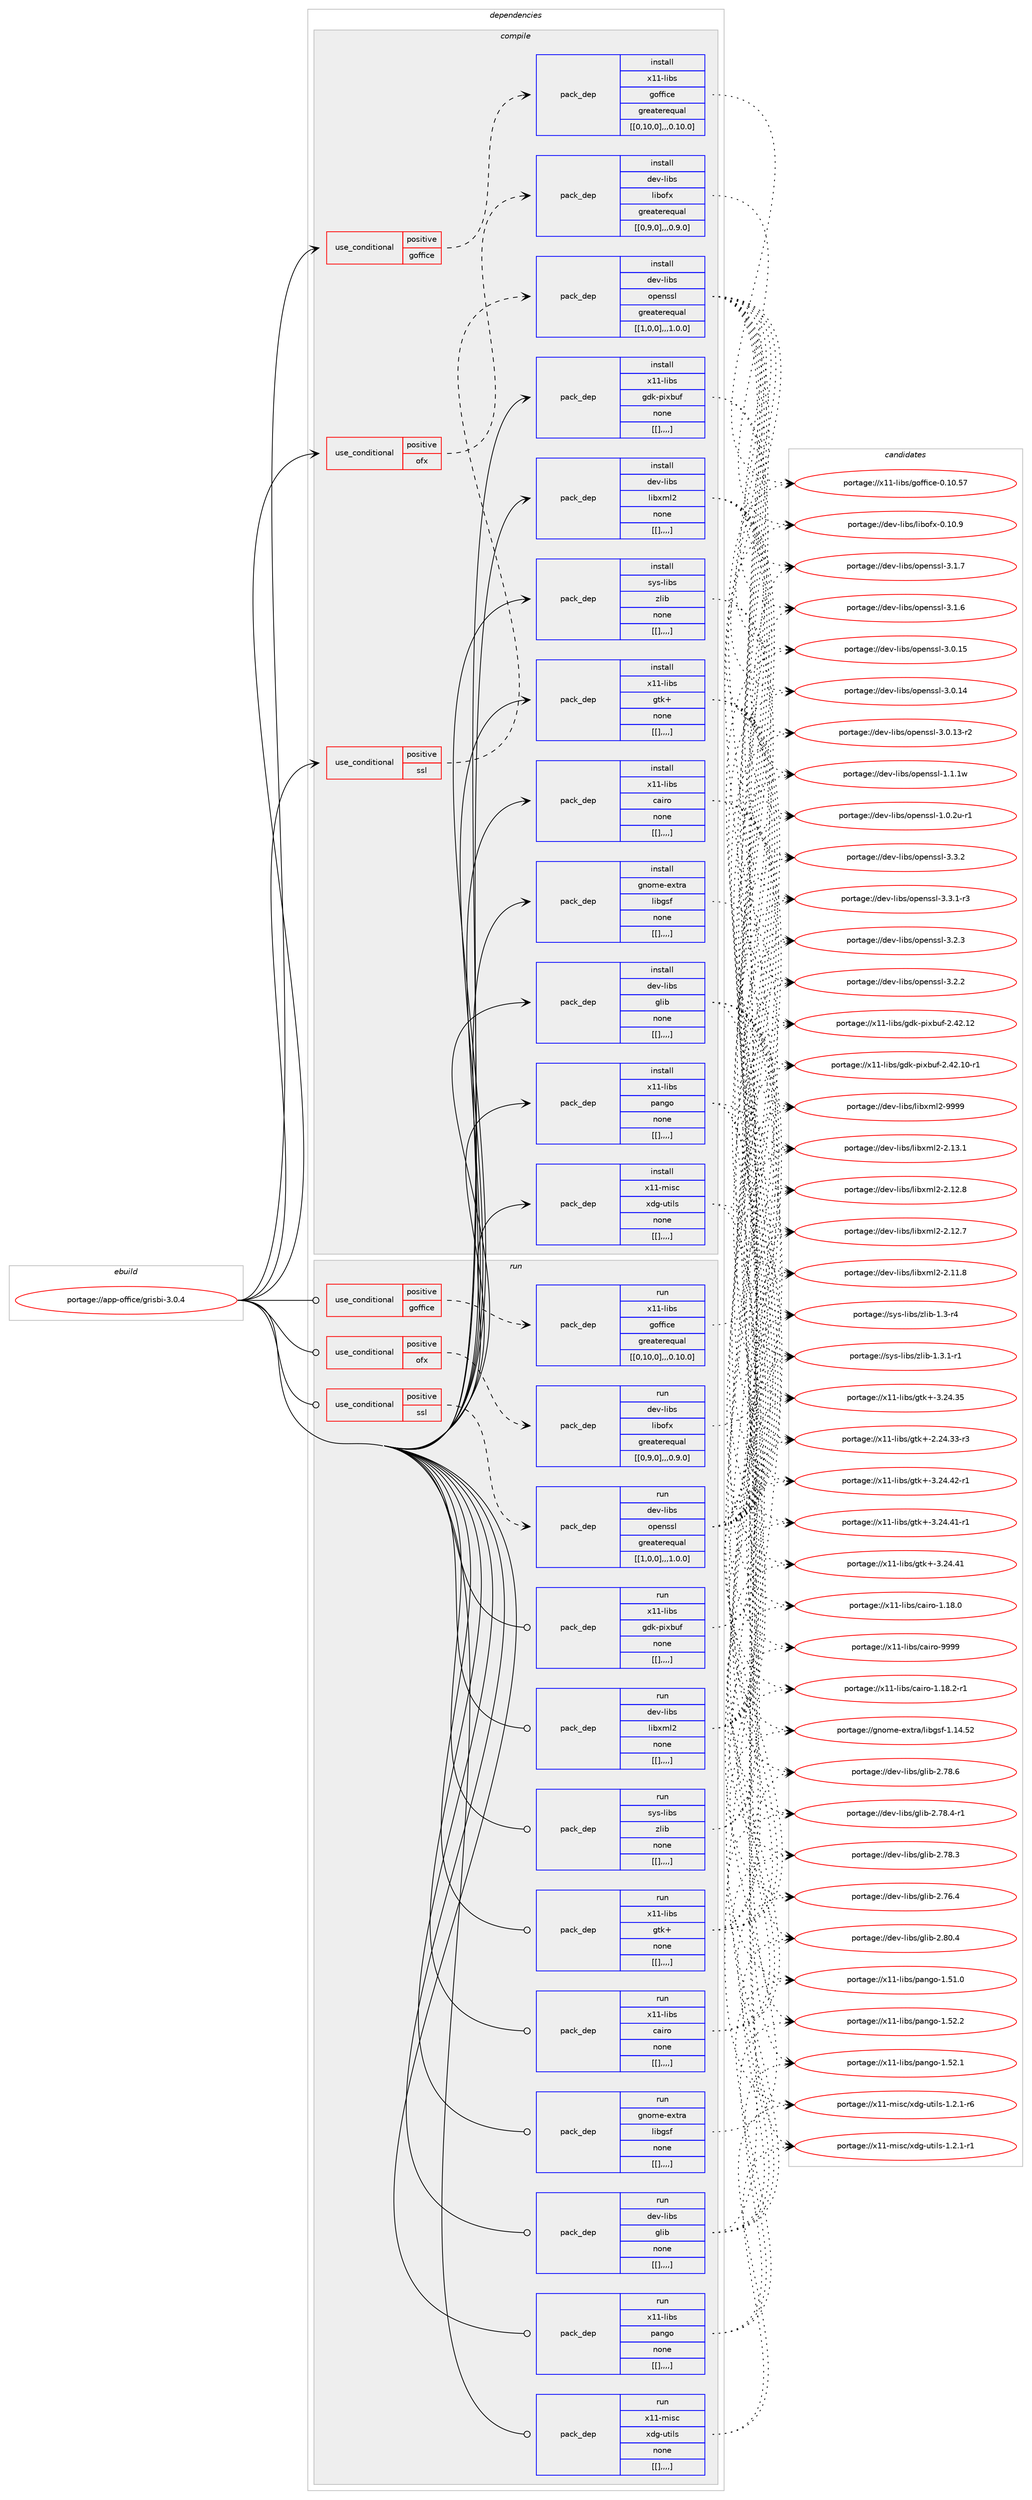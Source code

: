 digraph prolog {

# *************
# Graph options
# *************

newrank=true;
concentrate=true;
compound=true;
graph [rankdir=LR,fontname=Helvetica,fontsize=10,ranksep=1.5];#, ranksep=2.5, nodesep=0.2];
edge  [arrowhead=vee];
node  [fontname=Helvetica,fontsize=10];

# **********
# The ebuild
# **********

subgraph cluster_leftcol {
color=gray;
label=<<i>ebuild</i>>;
id [label="portage://app-office/grisbi-3.0.4", color=red, width=4, href="../app-office/grisbi-3.0.4.svg"];
}

# ****************
# The dependencies
# ****************

subgraph cluster_midcol {
color=gray;
label=<<i>dependencies</i>>;
subgraph cluster_compile {
fillcolor="#eeeeee";
style=filled;
label=<<i>compile</i>>;
subgraph cond14401 {
dependency48570 [label=<<TABLE BORDER="0" CELLBORDER="1" CELLSPACING="0" CELLPADDING="4"><TR><TD ROWSPAN="3" CELLPADDING="10">use_conditional</TD></TR><TR><TD>positive</TD></TR><TR><TD>goffice</TD></TR></TABLE>>, shape=none, color=red];
subgraph pack33689 {
dependency48623 [label=<<TABLE BORDER="0" CELLBORDER="1" CELLSPACING="0" CELLPADDING="4" WIDTH="220"><TR><TD ROWSPAN="6" CELLPADDING="30">pack_dep</TD></TR><TR><TD WIDTH="110">install</TD></TR><TR><TD>x11-libs</TD></TR><TR><TD>goffice</TD></TR><TR><TD>greaterequal</TD></TR><TR><TD>[[0,10,0],,,0.10.0]</TD></TR></TABLE>>, shape=none, color=blue];
}
dependency48570:e -> dependency48623:w [weight=20,style="dashed",arrowhead="vee"];
}
id:e -> dependency48570:w [weight=20,style="solid",arrowhead="vee"];
subgraph cond14449 {
dependency48710 [label=<<TABLE BORDER="0" CELLBORDER="1" CELLSPACING="0" CELLPADDING="4"><TR><TD ROWSPAN="3" CELLPADDING="10">use_conditional</TD></TR><TR><TD>positive</TD></TR><TR><TD>ofx</TD></TR></TABLE>>, shape=none, color=red];
subgraph pack33791 {
dependency48764 [label=<<TABLE BORDER="0" CELLBORDER="1" CELLSPACING="0" CELLPADDING="4" WIDTH="220"><TR><TD ROWSPAN="6" CELLPADDING="30">pack_dep</TD></TR><TR><TD WIDTH="110">install</TD></TR><TR><TD>dev-libs</TD></TR><TR><TD>libofx</TD></TR><TR><TD>greaterequal</TD></TR><TR><TD>[[0,9,0],,,0.9.0]</TD></TR></TABLE>>, shape=none, color=blue];
}
dependency48710:e -> dependency48764:w [weight=20,style="dashed",arrowhead="vee"];
}
id:e -> dependency48710:w [weight=20,style="solid",arrowhead="vee"];
subgraph cond14489 {
dependency48809 [label=<<TABLE BORDER="0" CELLBORDER="1" CELLSPACING="0" CELLPADDING="4"><TR><TD ROWSPAN="3" CELLPADDING="10">use_conditional</TD></TR><TR><TD>positive</TD></TR><TR><TD>ssl</TD></TR></TABLE>>, shape=none, color=red];
subgraph pack33898 {
dependency48917 [label=<<TABLE BORDER="0" CELLBORDER="1" CELLSPACING="0" CELLPADDING="4" WIDTH="220"><TR><TD ROWSPAN="6" CELLPADDING="30">pack_dep</TD></TR><TR><TD WIDTH="110">install</TD></TR><TR><TD>dev-libs</TD></TR><TR><TD>openssl</TD></TR><TR><TD>greaterequal</TD></TR><TR><TD>[[1,0,0],,,1.0.0]</TD></TR></TABLE>>, shape=none, color=blue];
}
dependency48809:e -> dependency48917:w [weight=20,style="dashed",arrowhead="vee"];
}
id:e -> dependency48809:w [weight=20,style="solid",arrowhead="vee"];
subgraph pack33935 {
dependency48922 [label=<<TABLE BORDER="0" CELLBORDER="1" CELLSPACING="0" CELLPADDING="4" WIDTH="220"><TR><TD ROWSPAN="6" CELLPADDING="30">pack_dep</TD></TR><TR><TD WIDTH="110">install</TD></TR><TR><TD>dev-libs</TD></TR><TR><TD>glib</TD></TR><TR><TD>none</TD></TR><TR><TD>[[],,,,]</TD></TR></TABLE>>, shape=none, color=blue];
}
id:e -> dependency48922:w [weight=20,style="solid",arrowhead="vee"];
subgraph pack33937 {
dependency48940 [label=<<TABLE BORDER="0" CELLBORDER="1" CELLSPACING="0" CELLPADDING="4" WIDTH="220"><TR><TD ROWSPAN="6" CELLPADDING="30">pack_dep</TD></TR><TR><TD WIDTH="110">install</TD></TR><TR><TD>dev-libs</TD></TR><TR><TD>libxml2</TD></TR><TR><TD>none</TD></TR><TR><TD>[[],,,,]</TD></TR></TABLE>>, shape=none, color=blue];
}
id:e -> dependency48940:w [weight=20,style="solid",arrowhead="vee"];
subgraph pack33970 {
dependency48970 [label=<<TABLE BORDER="0" CELLBORDER="1" CELLSPACING="0" CELLPADDING="4" WIDTH="220"><TR><TD ROWSPAN="6" CELLPADDING="30">pack_dep</TD></TR><TR><TD WIDTH="110">install</TD></TR><TR><TD>gnome-extra</TD></TR><TR><TD>libgsf</TD></TR><TR><TD>none</TD></TR><TR><TD>[[],,,,]</TD></TR></TABLE>>, shape=none, color=blue];
}
id:e -> dependency48970:w [weight=20,style="solid",arrowhead="vee"];
subgraph pack33998 {
dependency49005 [label=<<TABLE BORDER="0" CELLBORDER="1" CELLSPACING="0" CELLPADDING="4" WIDTH="220"><TR><TD ROWSPAN="6" CELLPADDING="30">pack_dep</TD></TR><TR><TD WIDTH="110">install</TD></TR><TR><TD>sys-libs</TD></TR><TR><TD>zlib</TD></TR><TR><TD>none</TD></TR><TR><TD>[[],,,,]</TD></TR></TABLE>>, shape=none, color=blue];
}
id:e -> dependency49005:w [weight=20,style="solid",arrowhead="vee"];
subgraph pack34002 {
dependency49028 [label=<<TABLE BORDER="0" CELLBORDER="1" CELLSPACING="0" CELLPADDING="4" WIDTH="220"><TR><TD ROWSPAN="6" CELLPADDING="30">pack_dep</TD></TR><TR><TD WIDTH="110">install</TD></TR><TR><TD>x11-libs</TD></TR><TR><TD>cairo</TD></TR><TR><TD>none</TD></TR><TR><TD>[[],,,,]</TD></TR></TABLE>>, shape=none, color=blue];
}
id:e -> dependency49028:w [weight=20,style="solid",arrowhead="vee"];
subgraph pack34065 {
dependency49115 [label=<<TABLE BORDER="0" CELLBORDER="1" CELLSPACING="0" CELLPADDING="4" WIDTH="220"><TR><TD ROWSPAN="6" CELLPADDING="30">pack_dep</TD></TR><TR><TD WIDTH="110">install</TD></TR><TR><TD>x11-libs</TD></TR><TR><TD>gdk-pixbuf</TD></TR><TR><TD>none</TD></TR><TR><TD>[[],,,,]</TD></TR></TABLE>>, shape=none, color=blue];
}
id:e -> dependency49115:w [weight=20,style="solid",arrowhead="vee"];
subgraph pack34091 {
dependency49164 [label=<<TABLE BORDER="0" CELLBORDER="1" CELLSPACING="0" CELLPADDING="4" WIDTH="220"><TR><TD ROWSPAN="6" CELLPADDING="30">pack_dep</TD></TR><TR><TD WIDTH="110">install</TD></TR><TR><TD>x11-libs</TD></TR><TR><TD>gtk+</TD></TR><TR><TD>none</TD></TR><TR><TD>[[],,,,]</TD></TR></TABLE>>, shape=none, color=blue];
}
id:e -> dependency49164:w [weight=20,style="solid",arrowhead="vee"];
subgraph pack34125 {
dependency49168 [label=<<TABLE BORDER="0" CELLBORDER="1" CELLSPACING="0" CELLPADDING="4" WIDTH="220"><TR><TD ROWSPAN="6" CELLPADDING="30">pack_dep</TD></TR><TR><TD WIDTH="110">install</TD></TR><TR><TD>x11-libs</TD></TR><TR><TD>pango</TD></TR><TR><TD>none</TD></TR><TR><TD>[[],,,,]</TD></TR></TABLE>>, shape=none, color=blue];
}
id:e -> dependency49168:w [weight=20,style="solid",arrowhead="vee"];
subgraph pack34137 {
dependency49211 [label=<<TABLE BORDER="0" CELLBORDER="1" CELLSPACING="0" CELLPADDING="4" WIDTH="220"><TR><TD ROWSPAN="6" CELLPADDING="30">pack_dep</TD></TR><TR><TD WIDTH="110">install</TD></TR><TR><TD>x11-misc</TD></TR><TR><TD>xdg-utils</TD></TR><TR><TD>none</TD></TR><TR><TD>[[],,,,]</TD></TR></TABLE>>, shape=none, color=blue];
}
id:e -> dependency49211:w [weight=20,style="solid",arrowhead="vee"];
}
subgraph cluster_compileandrun {
fillcolor="#eeeeee";
style=filled;
label=<<i>compile and run</i>>;
}
subgraph cluster_run {
fillcolor="#eeeeee";
style=filled;
label=<<i>run</i>>;
subgraph cond14609 {
dependency49253 [label=<<TABLE BORDER="0" CELLBORDER="1" CELLSPACING="0" CELLPADDING="4"><TR><TD ROWSPAN="3" CELLPADDING="10">use_conditional</TD></TR><TR><TD>positive</TD></TR><TR><TD>goffice</TD></TR></TABLE>>, shape=none, color=red];
subgraph pack34192 {
dependency49289 [label=<<TABLE BORDER="0" CELLBORDER="1" CELLSPACING="0" CELLPADDING="4" WIDTH="220"><TR><TD ROWSPAN="6" CELLPADDING="30">pack_dep</TD></TR><TR><TD WIDTH="110">run</TD></TR><TR><TD>x11-libs</TD></TR><TR><TD>goffice</TD></TR><TR><TD>greaterequal</TD></TR><TR><TD>[[0,10,0],,,0.10.0]</TD></TR></TABLE>>, shape=none, color=blue];
}
dependency49253:e -> dependency49289:w [weight=20,style="dashed",arrowhead="vee"];
}
id:e -> dependency49253:w [weight=20,style="solid",arrowhead="odot"];
subgraph cond14638 {
dependency49403 [label=<<TABLE BORDER="0" CELLBORDER="1" CELLSPACING="0" CELLPADDING="4"><TR><TD ROWSPAN="3" CELLPADDING="10">use_conditional</TD></TR><TR><TD>positive</TD></TR><TR><TD>ofx</TD></TR></TABLE>>, shape=none, color=red];
subgraph pack34321 {
dependency49488 [label=<<TABLE BORDER="0" CELLBORDER="1" CELLSPACING="0" CELLPADDING="4" WIDTH="220"><TR><TD ROWSPAN="6" CELLPADDING="30">pack_dep</TD></TR><TR><TD WIDTH="110">run</TD></TR><TR><TD>dev-libs</TD></TR><TR><TD>libofx</TD></TR><TR><TD>greaterequal</TD></TR><TR><TD>[[0,9,0],,,0.9.0]</TD></TR></TABLE>>, shape=none, color=blue];
}
dependency49403:e -> dependency49488:w [weight=20,style="dashed",arrowhead="vee"];
}
id:e -> dependency49403:w [weight=20,style="solid",arrowhead="odot"];
subgraph cond14709 {
dependency49570 [label=<<TABLE BORDER="0" CELLBORDER="1" CELLSPACING="0" CELLPADDING="4"><TR><TD ROWSPAN="3" CELLPADDING="10">use_conditional</TD></TR><TR><TD>positive</TD></TR><TR><TD>ssl</TD></TR></TABLE>>, shape=none, color=red];
subgraph pack34394 {
dependency49578 [label=<<TABLE BORDER="0" CELLBORDER="1" CELLSPACING="0" CELLPADDING="4" WIDTH="220"><TR><TD ROWSPAN="6" CELLPADDING="30">pack_dep</TD></TR><TR><TD WIDTH="110">run</TD></TR><TR><TD>dev-libs</TD></TR><TR><TD>openssl</TD></TR><TR><TD>greaterequal</TD></TR><TR><TD>[[1,0,0],,,1.0.0]</TD></TR></TABLE>>, shape=none, color=blue];
}
dependency49570:e -> dependency49578:w [weight=20,style="dashed",arrowhead="vee"];
}
id:e -> dependency49570:w [weight=20,style="solid",arrowhead="odot"];
subgraph pack34533 {
dependency49817 [label=<<TABLE BORDER="0" CELLBORDER="1" CELLSPACING="0" CELLPADDING="4" WIDTH="220"><TR><TD ROWSPAN="6" CELLPADDING="30">pack_dep</TD></TR><TR><TD WIDTH="110">run</TD></TR><TR><TD>dev-libs</TD></TR><TR><TD>glib</TD></TR><TR><TD>none</TD></TR><TR><TD>[[],,,,]</TD></TR></TABLE>>, shape=none, color=blue];
}
id:e -> dependency49817:w [weight=20,style="solid",arrowhead="odot"];
subgraph pack34595 {
dependency49857 [label=<<TABLE BORDER="0" CELLBORDER="1" CELLSPACING="0" CELLPADDING="4" WIDTH="220"><TR><TD ROWSPAN="6" CELLPADDING="30">pack_dep</TD></TR><TR><TD WIDTH="110">run</TD></TR><TR><TD>dev-libs</TD></TR><TR><TD>libxml2</TD></TR><TR><TD>none</TD></TR><TR><TD>[[],,,,]</TD></TR></TABLE>>, shape=none, color=blue];
}
id:e -> dependency49857:w [weight=20,style="solid",arrowhead="odot"];
subgraph pack34636 {
dependency49893 [label=<<TABLE BORDER="0" CELLBORDER="1" CELLSPACING="0" CELLPADDING="4" WIDTH="220"><TR><TD ROWSPAN="6" CELLPADDING="30">pack_dep</TD></TR><TR><TD WIDTH="110">run</TD></TR><TR><TD>gnome-extra</TD></TR><TR><TD>libgsf</TD></TR><TR><TD>none</TD></TR><TR><TD>[[],,,,]</TD></TR></TABLE>>, shape=none, color=blue];
}
id:e -> dependency49893:w [weight=20,style="solid",arrowhead="odot"];
subgraph pack34637 {
dependency49933 [label=<<TABLE BORDER="0" CELLBORDER="1" CELLSPACING="0" CELLPADDING="4" WIDTH="220"><TR><TD ROWSPAN="6" CELLPADDING="30">pack_dep</TD></TR><TR><TD WIDTH="110">run</TD></TR><TR><TD>sys-libs</TD></TR><TR><TD>zlib</TD></TR><TR><TD>none</TD></TR><TR><TD>[[],,,,]</TD></TR></TABLE>>, shape=none, color=blue];
}
id:e -> dependency49933:w [weight=20,style="solid",arrowhead="odot"];
subgraph pack34674 {
dependency49980 [label=<<TABLE BORDER="0" CELLBORDER="1" CELLSPACING="0" CELLPADDING="4" WIDTH="220"><TR><TD ROWSPAN="6" CELLPADDING="30">pack_dep</TD></TR><TR><TD WIDTH="110">run</TD></TR><TR><TD>x11-libs</TD></TR><TR><TD>cairo</TD></TR><TR><TD>none</TD></TR><TR><TD>[[],,,,]</TD></TR></TABLE>>, shape=none, color=blue];
}
id:e -> dependency49980:w [weight=20,style="solid",arrowhead="odot"];
subgraph pack34736 {
dependency50421 [label=<<TABLE BORDER="0" CELLBORDER="1" CELLSPACING="0" CELLPADDING="4" WIDTH="220"><TR><TD ROWSPAN="6" CELLPADDING="30">pack_dep</TD></TR><TR><TD WIDTH="110">run</TD></TR><TR><TD>x11-libs</TD></TR><TR><TD>gdk-pixbuf</TD></TR><TR><TD>none</TD></TR><TR><TD>[[],,,,]</TD></TR></TABLE>>, shape=none, color=blue];
}
id:e -> dependency50421:w [weight=20,style="solid",arrowhead="odot"];
subgraph pack35070 {
dependency50446 [label=<<TABLE BORDER="0" CELLBORDER="1" CELLSPACING="0" CELLPADDING="4" WIDTH="220"><TR><TD ROWSPAN="6" CELLPADDING="30">pack_dep</TD></TR><TR><TD WIDTH="110">run</TD></TR><TR><TD>x11-libs</TD></TR><TR><TD>gtk+</TD></TR><TR><TD>none</TD></TR><TR><TD>[[],,,,]</TD></TR></TABLE>>, shape=none, color=blue];
}
id:e -> dependency50446:w [weight=20,style="solid",arrowhead="odot"];
subgraph pack35146 {
dependency50564 [label=<<TABLE BORDER="0" CELLBORDER="1" CELLSPACING="0" CELLPADDING="4" WIDTH="220"><TR><TD ROWSPAN="6" CELLPADDING="30">pack_dep</TD></TR><TR><TD WIDTH="110">run</TD></TR><TR><TD>x11-libs</TD></TR><TR><TD>pango</TD></TR><TR><TD>none</TD></TR><TR><TD>[[],,,,]</TD></TR></TABLE>>, shape=none, color=blue];
}
id:e -> dependency50564:w [weight=20,style="solid",arrowhead="odot"];
subgraph pack35200 {
dependency50632 [label=<<TABLE BORDER="0" CELLBORDER="1" CELLSPACING="0" CELLPADDING="4" WIDTH="220"><TR><TD ROWSPAN="6" CELLPADDING="30">pack_dep</TD></TR><TR><TD WIDTH="110">run</TD></TR><TR><TD>x11-misc</TD></TR><TR><TD>xdg-utils</TD></TR><TR><TD>none</TD></TR><TR><TD>[[],,,,]</TD></TR></TABLE>>, shape=none, color=blue];
}
id:e -> dependency50632:w [weight=20,style="solid",arrowhead="odot"];
}
}

# **************
# The candidates
# **************

subgraph cluster_choices {
rank=same;
color=gray;
label=<<i>candidates</i>>;

subgraph choice33900 {
color=black;
nodesep=1;
choice1204949451081059811547103111102102105991014548464948465355 [label="portage://x11-libs/goffice-0.10.57", color=red, width=4,href="../x11-libs/goffice-0.10.57.svg"];
dependency48623:e -> choice1204949451081059811547103111102102105991014548464948465355:w [style=dotted,weight="100"];
}
subgraph choice33901 {
color=black;
nodesep=1;
choice1001011184510810598115471081059811110212045484649484657 [label="portage://dev-libs/libofx-0.10.9", color=red, width=4,href="../dev-libs/libofx-0.10.9.svg"];
dependency48764:e -> choice1001011184510810598115471081059811110212045484649484657:w [style=dotted,weight="100"];
}
subgraph choice33923 {
color=black;
nodesep=1;
choice100101118451081059811547111112101110115115108455146514650 [label="portage://dev-libs/openssl-3.3.2", color=red, width=4,href="../dev-libs/openssl-3.3.2.svg"];
choice1001011184510810598115471111121011101151151084551465146494511451 [label="portage://dev-libs/openssl-3.3.1-r3", color=red, width=4,href="../dev-libs/openssl-3.3.1-r3.svg"];
choice100101118451081059811547111112101110115115108455146504651 [label="portage://dev-libs/openssl-3.2.3", color=red, width=4,href="../dev-libs/openssl-3.2.3.svg"];
choice100101118451081059811547111112101110115115108455146504650 [label="portage://dev-libs/openssl-3.2.2", color=red, width=4,href="../dev-libs/openssl-3.2.2.svg"];
choice100101118451081059811547111112101110115115108455146494655 [label="portage://dev-libs/openssl-3.1.7", color=red, width=4,href="../dev-libs/openssl-3.1.7.svg"];
choice100101118451081059811547111112101110115115108455146494654 [label="portage://dev-libs/openssl-3.1.6", color=red, width=4,href="../dev-libs/openssl-3.1.6.svg"];
choice10010111845108105981154711111210111011511510845514648464953 [label="portage://dev-libs/openssl-3.0.15", color=red, width=4,href="../dev-libs/openssl-3.0.15.svg"];
choice10010111845108105981154711111210111011511510845514648464952 [label="portage://dev-libs/openssl-3.0.14", color=red, width=4,href="../dev-libs/openssl-3.0.14.svg"];
choice100101118451081059811547111112101110115115108455146484649514511450 [label="portage://dev-libs/openssl-3.0.13-r2", color=red, width=4,href="../dev-libs/openssl-3.0.13-r2.svg"];
choice100101118451081059811547111112101110115115108454946494649119 [label="portage://dev-libs/openssl-1.1.1w", color=red, width=4,href="../dev-libs/openssl-1.1.1w.svg"];
choice1001011184510810598115471111121011101151151084549464846501174511449 [label="portage://dev-libs/openssl-1.0.2u-r1", color=red, width=4,href="../dev-libs/openssl-1.0.2u-r1.svg"];
dependency48917:e -> choice100101118451081059811547111112101110115115108455146514650:w [style=dotted,weight="100"];
dependency48917:e -> choice1001011184510810598115471111121011101151151084551465146494511451:w [style=dotted,weight="100"];
dependency48917:e -> choice100101118451081059811547111112101110115115108455146504651:w [style=dotted,weight="100"];
dependency48917:e -> choice100101118451081059811547111112101110115115108455146504650:w [style=dotted,weight="100"];
dependency48917:e -> choice100101118451081059811547111112101110115115108455146494655:w [style=dotted,weight="100"];
dependency48917:e -> choice100101118451081059811547111112101110115115108455146494654:w [style=dotted,weight="100"];
dependency48917:e -> choice10010111845108105981154711111210111011511510845514648464953:w [style=dotted,weight="100"];
dependency48917:e -> choice10010111845108105981154711111210111011511510845514648464952:w [style=dotted,weight="100"];
dependency48917:e -> choice100101118451081059811547111112101110115115108455146484649514511450:w [style=dotted,weight="100"];
dependency48917:e -> choice100101118451081059811547111112101110115115108454946494649119:w [style=dotted,weight="100"];
dependency48917:e -> choice1001011184510810598115471111121011101151151084549464846501174511449:w [style=dotted,weight="100"];
}
subgraph choice33931 {
color=black;
nodesep=1;
choice1001011184510810598115471031081059845504656484652 [label="portage://dev-libs/glib-2.80.4", color=red, width=4,href="../dev-libs/glib-2.80.4.svg"];
choice1001011184510810598115471031081059845504655564654 [label="portage://dev-libs/glib-2.78.6", color=red, width=4,href="../dev-libs/glib-2.78.6.svg"];
choice10010111845108105981154710310810598455046555646524511449 [label="portage://dev-libs/glib-2.78.4-r1", color=red, width=4,href="../dev-libs/glib-2.78.4-r1.svg"];
choice1001011184510810598115471031081059845504655564651 [label="portage://dev-libs/glib-2.78.3", color=red, width=4,href="../dev-libs/glib-2.78.3.svg"];
choice1001011184510810598115471031081059845504655544652 [label="portage://dev-libs/glib-2.76.4", color=red, width=4,href="../dev-libs/glib-2.76.4.svg"];
dependency48922:e -> choice1001011184510810598115471031081059845504656484652:w [style=dotted,weight="100"];
dependency48922:e -> choice1001011184510810598115471031081059845504655564654:w [style=dotted,weight="100"];
dependency48922:e -> choice10010111845108105981154710310810598455046555646524511449:w [style=dotted,weight="100"];
dependency48922:e -> choice1001011184510810598115471031081059845504655564651:w [style=dotted,weight="100"];
dependency48922:e -> choice1001011184510810598115471031081059845504655544652:w [style=dotted,weight="100"];
}
subgraph choice33958 {
color=black;
nodesep=1;
choice10010111845108105981154710810598120109108504557575757 [label="portage://dev-libs/libxml2-9999", color=red, width=4,href="../dev-libs/libxml2-9999.svg"];
choice100101118451081059811547108105981201091085045504649514649 [label="portage://dev-libs/libxml2-2.13.1", color=red, width=4,href="../dev-libs/libxml2-2.13.1.svg"];
choice100101118451081059811547108105981201091085045504649504656 [label="portage://dev-libs/libxml2-2.12.8", color=red, width=4,href="../dev-libs/libxml2-2.12.8.svg"];
choice100101118451081059811547108105981201091085045504649504655 [label="portage://dev-libs/libxml2-2.12.7", color=red, width=4,href="../dev-libs/libxml2-2.12.7.svg"];
choice100101118451081059811547108105981201091085045504649494656 [label="portage://dev-libs/libxml2-2.11.8", color=red, width=4,href="../dev-libs/libxml2-2.11.8.svg"];
dependency48940:e -> choice10010111845108105981154710810598120109108504557575757:w [style=dotted,weight="100"];
dependency48940:e -> choice100101118451081059811547108105981201091085045504649514649:w [style=dotted,weight="100"];
dependency48940:e -> choice100101118451081059811547108105981201091085045504649504656:w [style=dotted,weight="100"];
dependency48940:e -> choice100101118451081059811547108105981201091085045504649504655:w [style=dotted,weight="100"];
dependency48940:e -> choice100101118451081059811547108105981201091085045504649494656:w [style=dotted,weight="100"];
}
subgraph choice33964 {
color=black;
nodesep=1;
choice103110111109101451011201161149747108105981031151024549464952465350 [label="portage://gnome-extra/libgsf-1.14.52", color=red, width=4,href="../gnome-extra/libgsf-1.14.52.svg"];
dependency48970:e -> choice103110111109101451011201161149747108105981031151024549464952465350:w [style=dotted,weight="100"];
}
subgraph choice33971 {
color=black;
nodesep=1;
choice115121115451081059811547122108105984549465146494511449 [label="portage://sys-libs/zlib-1.3.1-r1", color=red, width=4,href="../sys-libs/zlib-1.3.1-r1.svg"];
choice11512111545108105981154712210810598454946514511452 [label="portage://sys-libs/zlib-1.3-r4", color=red, width=4,href="../sys-libs/zlib-1.3-r4.svg"];
dependency49005:e -> choice115121115451081059811547122108105984549465146494511449:w [style=dotted,weight="100"];
dependency49005:e -> choice11512111545108105981154712210810598454946514511452:w [style=dotted,weight="100"];
}
subgraph choice33973 {
color=black;
nodesep=1;
choice120494945108105981154799971051141114557575757 [label="portage://x11-libs/cairo-9999", color=red, width=4,href="../x11-libs/cairo-9999.svg"];
choice12049494510810598115479997105114111454946495646504511449 [label="portage://x11-libs/cairo-1.18.2-r1", color=red, width=4,href="../x11-libs/cairo-1.18.2-r1.svg"];
choice1204949451081059811547999710511411145494649564648 [label="portage://x11-libs/cairo-1.18.0", color=red, width=4,href="../x11-libs/cairo-1.18.0.svg"];
dependency49028:e -> choice120494945108105981154799971051141114557575757:w [style=dotted,weight="100"];
dependency49028:e -> choice12049494510810598115479997105114111454946495646504511449:w [style=dotted,weight="100"];
dependency49028:e -> choice1204949451081059811547999710511411145494649564648:w [style=dotted,weight="100"];
}
subgraph choice33975 {
color=black;
nodesep=1;
choice120494945108105981154710310010745112105120981171024550465250464950 [label="portage://x11-libs/gdk-pixbuf-2.42.12", color=red, width=4,href="../x11-libs/gdk-pixbuf-2.42.12.svg"];
choice1204949451081059811547103100107451121051209811710245504652504649484511449 [label="portage://x11-libs/gdk-pixbuf-2.42.10-r1", color=red, width=4,href="../x11-libs/gdk-pixbuf-2.42.10-r1.svg"];
dependency49115:e -> choice120494945108105981154710310010745112105120981171024550465250464950:w [style=dotted,weight="100"];
dependency49115:e -> choice1204949451081059811547103100107451121051209811710245504652504649484511449:w [style=dotted,weight="100"];
}
subgraph choice33976 {
color=black;
nodesep=1;
choice12049494510810598115471031161074345514650524652504511449 [label="portage://x11-libs/gtk+-3.24.42-r1", color=red, width=4,href="../x11-libs/gtk+-3.24.42-r1.svg"];
choice12049494510810598115471031161074345514650524652494511449 [label="portage://x11-libs/gtk+-3.24.41-r1", color=red, width=4,href="../x11-libs/gtk+-3.24.41-r1.svg"];
choice1204949451081059811547103116107434551465052465249 [label="portage://x11-libs/gtk+-3.24.41", color=red, width=4,href="../x11-libs/gtk+-3.24.41.svg"];
choice1204949451081059811547103116107434551465052465153 [label="portage://x11-libs/gtk+-3.24.35", color=red, width=4,href="../x11-libs/gtk+-3.24.35.svg"];
choice12049494510810598115471031161074345504650524651514511451 [label="portage://x11-libs/gtk+-2.24.33-r3", color=red, width=4,href="../x11-libs/gtk+-2.24.33-r3.svg"];
dependency49164:e -> choice12049494510810598115471031161074345514650524652504511449:w [style=dotted,weight="100"];
dependency49164:e -> choice12049494510810598115471031161074345514650524652494511449:w [style=dotted,weight="100"];
dependency49164:e -> choice1204949451081059811547103116107434551465052465249:w [style=dotted,weight="100"];
dependency49164:e -> choice1204949451081059811547103116107434551465052465153:w [style=dotted,weight="100"];
dependency49164:e -> choice12049494510810598115471031161074345504650524651514511451:w [style=dotted,weight="100"];
}
subgraph choice33979 {
color=black;
nodesep=1;
choice12049494510810598115471129711010311145494653504650 [label="portage://x11-libs/pango-1.52.2", color=red, width=4,href="../x11-libs/pango-1.52.2.svg"];
choice12049494510810598115471129711010311145494653504649 [label="portage://x11-libs/pango-1.52.1", color=red, width=4,href="../x11-libs/pango-1.52.1.svg"];
choice12049494510810598115471129711010311145494653494648 [label="portage://x11-libs/pango-1.51.0", color=red, width=4,href="../x11-libs/pango-1.51.0.svg"];
dependency49168:e -> choice12049494510810598115471129711010311145494653504650:w [style=dotted,weight="100"];
dependency49168:e -> choice12049494510810598115471129711010311145494653504649:w [style=dotted,weight="100"];
dependency49168:e -> choice12049494510810598115471129711010311145494653494648:w [style=dotted,weight="100"];
}
subgraph choice33982 {
color=black;
nodesep=1;
choice1204949451091051159947120100103451171161051081154549465046494511454 [label="portage://x11-misc/xdg-utils-1.2.1-r6", color=red, width=4,href="../x11-misc/xdg-utils-1.2.1-r6.svg"];
choice1204949451091051159947120100103451171161051081154549465046494511449 [label="portage://x11-misc/xdg-utils-1.2.1-r1", color=red, width=4,href="../x11-misc/xdg-utils-1.2.1-r1.svg"];
dependency49211:e -> choice1204949451091051159947120100103451171161051081154549465046494511454:w [style=dotted,weight="100"];
dependency49211:e -> choice1204949451091051159947120100103451171161051081154549465046494511449:w [style=dotted,weight="100"];
}
subgraph choice33983 {
color=black;
nodesep=1;
choice1204949451081059811547103111102102105991014548464948465355 [label="portage://x11-libs/goffice-0.10.57", color=red, width=4,href="../x11-libs/goffice-0.10.57.svg"];
dependency49289:e -> choice1204949451081059811547103111102102105991014548464948465355:w [style=dotted,weight="100"];
}
subgraph choice33985 {
color=black;
nodesep=1;
choice1001011184510810598115471081059811110212045484649484657 [label="portage://dev-libs/libofx-0.10.9", color=red, width=4,href="../dev-libs/libofx-0.10.9.svg"];
dependency49488:e -> choice1001011184510810598115471081059811110212045484649484657:w [style=dotted,weight="100"];
}
subgraph choice34017 {
color=black;
nodesep=1;
choice100101118451081059811547111112101110115115108455146514650 [label="portage://dev-libs/openssl-3.3.2", color=red, width=4,href="../dev-libs/openssl-3.3.2.svg"];
choice1001011184510810598115471111121011101151151084551465146494511451 [label="portage://dev-libs/openssl-3.3.1-r3", color=red, width=4,href="../dev-libs/openssl-3.3.1-r3.svg"];
choice100101118451081059811547111112101110115115108455146504651 [label="portage://dev-libs/openssl-3.2.3", color=red, width=4,href="../dev-libs/openssl-3.2.3.svg"];
choice100101118451081059811547111112101110115115108455146504650 [label="portage://dev-libs/openssl-3.2.2", color=red, width=4,href="../dev-libs/openssl-3.2.2.svg"];
choice100101118451081059811547111112101110115115108455146494655 [label="portage://dev-libs/openssl-3.1.7", color=red, width=4,href="../dev-libs/openssl-3.1.7.svg"];
choice100101118451081059811547111112101110115115108455146494654 [label="portage://dev-libs/openssl-3.1.6", color=red, width=4,href="../dev-libs/openssl-3.1.6.svg"];
choice10010111845108105981154711111210111011511510845514648464953 [label="portage://dev-libs/openssl-3.0.15", color=red, width=4,href="../dev-libs/openssl-3.0.15.svg"];
choice10010111845108105981154711111210111011511510845514648464952 [label="portage://dev-libs/openssl-3.0.14", color=red, width=4,href="../dev-libs/openssl-3.0.14.svg"];
choice100101118451081059811547111112101110115115108455146484649514511450 [label="portage://dev-libs/openssl-3.0.13-r2", color=red, width=4,href="../dev-libs/openssl-3.0.13-r2.svg"];
choice100101118451081059811547111112101110115115108454946494649119 [label="portage://dev-libs/openssl-1.1.1w", color=red, width=4,href="../dev-libs/openssl-1.1.1w.svg"];
choice1001011184510810598115471111121011101151151084549464846501174511449 [label="portage://dev-libs/openssl-1.0.2u-r1", color=red, width=4,href="../dev-libs/openssl-1.0.2u-r1.svg"];
dependency49578:e -> choice100101118451081059811547111112101110115115108455146514650:w [style=dotted,weight="100"];
dependency49578:e -> choice1001011184510810598115471111121011101151151084551465146494511451:w [style=dotted,weight="100"];
dependency49578:e -> choice100101118451081059811547111112101110115115108455146504651:w [style=dotted,weight="100"];
dependency49578:e -> choice100101118451081059811547111112101110115115108455146504650:w [style=dotted,weight="100"];
dependency49578:e -> choice100101118451081059811547111112101110115115108455146494655:w [style=dotted,weight="100"];
dependency49578:e -> choice100101118451081059811547111112101110115115108455146494654:w [style=dotted,weight="100"];
dependency49578:e -> choice10010111845108105981154711111210111011511510845514648464953:w [style=dotted,weight="100"];
dependency49578:e -> choice10010111845108105981154711111210111011511510845514648464952:w [style=dotted,weight="100"];
dependency49578:e -> choice100101118451081059811547111112101110115115108455146484649514511450:w [style=dotted,weight="100"];
dependency49578:e -> choice100101118451081059811547111112101110115115108454946494649119:w [style=dotted,weight="100"];
dependency49578:e -> choice1001011184510810598115471111121011101151151084549464846501174511449:w [style=dotted,weight="100"];
}
subgraph choice34021 {
color=black;
nodesep=1;
choice1001011184510810598115471031081059845504656484652 [label="portage://dev-libs/glib-2.80.4", color=red, width=4,href="../dev-libs/glib-2.80.4.svg"];
choice1001011184510810598115471031081059845504655564654 [label="portage://dev-libs/glib-2.78.6", color=red, width=4,href="../dev-libs/glib-2.78.6.svg"];
choice10010111845108105981154710310810598455046555646524511449 [label="portage://dev-libs/glib-2.78.4-r1", color=red, width=4,href="../dev-libs/glib-2.78.4-r1.svg"];
choice1001011184510810598115471031081059845504655564651 [label="portage://dev-libs/glib-2.78.3", color=red, width=4,href="../dev-libs/glib-2.78.3.svg"];
choice1001011184510810598115471031081059845504655544652 [label="portage://dev-libs/glib-2.76.4", color=red, width=4,href="../dev-libs/glib-2.76.4.svg"];
dependency49817:e -> choice1001011184510810598115471031081059845504656484652:w [style=dotted,weight="100"];
dependency49817:e -> choice1001011184510810598115471031081059845504655564654:w [style=dotted,weight="100"];
dependency49817:e -> choice10010111845108105981154710310810598455046555646524511449:w [style=dotted,weight="100"];
dependency49817:e -> choice1001011184510810598115471031081059845504655564651:w [style=dotted,weight="100"];
dependency49817:e -> choice1001011184510810598115471031081059845504655544652:w [style=dotted,weight="100"];
}
subgraph choice34025 {
color=black;
nodesep=1;
choice10010111845108105981154710810598120109108504557575757 [label="portage://dev-libs/libxml2-9999", color=red, width=4,href="../dev-libs/libxml2-9999.svg"];
choice100101118451081059811547108105981201091085045504649514649 [label="portage://dev-libs/libxml2-2.13.1", color=red, width=4,href="../dev-libs/libxml2-2.13.1.svg"];
choice100101118451081059811547108105981201091085045504649504656 [label="portage://dev-libs/libxml2-2.12.8", color=red, width=4,href="../dev-libs/libxml2-2.12.8.svg"];
choice100101118451081059811547108105981201091085045504649504655 [label="portage://dev-libs/libxml2-2.12.7", color=red, width=4,href="../dev-libs/libxml2-2.12.7.svg"];
choice100101118451081059811547108105981201091085045504649494656 [label="portage://dev-libs/libxml2-2.11.8", color=red, width=4,href="../dev-libs/libxml2-2.11.8.svg"];
dependency49857:e -> choice10010111845108105981154710810598120109108504557575757:w [style=dotted,weight="100"];
dependency49857:e -> choice100101118451081059811547108105981201091085045504649514649:w [style=dotted,weight="100"];
dependency49857:e -> choice100101118451081059811547108105981201091085045504649504656:w [style=dotted,weight="100"];
dependency49857:e -> choice100101118451081059811547108105981201091085045504649504655:w [style=dotted,weight="100"];
dependency49857:e -> choice100101118451081059811547108105981201091085045504649494656:w [style=dotted,weight="100"];
}
subgraph choice34027 {
color=black;
nodesep=1;
choice103110111109101451011201161149747108105981031151024549464952465350 [label="portage://gnome-extra/libgsf-1.14.52", color=red, width=4,href="../gnome-extra/libgsf-1.14.52.svg"];
dependency49893:e -> choice103110111109101451011201161149747108105981031151024549464952465350:w [style=dotted,weight="100"];
}
subgraph choice34028 {
color=black;
nodesep=1;
choice115121115451081059811547122108105984549465146494511449 [label="portage://sys-libs/zlib-1.3.1-r1", color=red, width=4,href="../sys-libs/zlib-1.3.1-r1.svg"];
choice11512111545108105981154712210810598454946514511452 [label="portage://sys-libs/zlib-1.3-r4", color=red, width=4,href="../sys-libs/zlib-1.3-r4.svg"];
dependency49933:e -> choice115121115451081059811547122108105984549465146494511449:w [style=dotted,weight="100"];
dependency49933:e -> choice11512111545108105981154712210810598454946514511452:w [style=dotted,weight="100"];
}
subgraph choice34042 {
color=black;
nodesep=1;
choice120494945108105981154799971051141114557575757 [label="portage://x11-libs/cairo-9999", color=red, width=4,href="../x11-libs/cairo-9999.svg"];
choice12049494510810598115479997105114111454946495646504511449 [label="portage://x11-libs/cairo-1.18.2-r1", color=red, width=4,href="../x11-libs/cairo-1.18.2-r1.svg"];
choice1204949451081059811547999710511411145494649564648 [label="portage://x11-libs/cairo-1.18.0", color=red, width=4,href="../x11-libs/cairo-1.18.0.svg"];
dependency49980:e -> choice120494945108105981154799971051141114557575757:w [style=dotted,weight="100"];
dependency49980:e -> choice12049494510810598115479997105114111454946495646504511449:w [style=dotted,weight="100"];
dependency49980:e -> choice1204949451081059811547999710511411145494649564648:w [style=dotted,weight="100"];
}
subgraph choice34043 {
color=black;
nodesep=1;
choice120494945108105981154710310010745112105120981171024550465250464950 [label="portage://x11-libs/gdk-pixbuf-2.42.12", color=red, width=4,href="../x11-libs/gdk-pixbuf-2.42.12.svg"];
choice1204949451081059811547103100107451121051209811710245504652504649484511449 [label="portage://x11-libs/gdk-pixbuf-2.42.10-r1", color=red, width=4,href="../x11-libs/gdk-pixbuf-2.42.10-r1.svg"];
dependency50421:e -> choice120494945108105981154710310010745112105120981171024550465250464950:w [style=dotted,weight="100"];
dependency50421:e -> choice1204949451081059811547103100107451121051209811710245504652504649484511449:w [style=dotted,weight="100"];
}
subgraph choice34045 {
color=black;
nodesep=1;
choice12049494510810598115471031161074345514650524652504511449 [label="portage://x11-libs/gtk+-3.24.42-r1", color=red, width=4,href="../x11-libs/gtk+-3.24.42-r1.svg"];
choice12049494510810598115471031161074345514650524652494511449 [label="portage://x11-libs/gtk+-3.24.41-r1", color=red, width=4,href="../x11-libs/gtk+-3.24.41-r1.svg"];
choice1204949451081059811547103116107434551465052465249 [label="portage://x11-libs/gtk+-3.24.41", color=red, width=4,href="../x11-libs/gtk+-3.24.41.svg"];
choice1204949451081059811547103116107434551465052465153 [label="portage://x11-libs/gtk+-3.24.35", color=red, width=4,href="../x11-libs/gtk+-3.24.35.svg"];
choice12049494510810598115471031161074345504650524651514511451 [label="portage://x11-libs/gtk+-2.24.33-r3", color=red, width=4,href="../x11-libs/gtk+-2.24.33-r3.svg"];
dependency50446:e -> choice12049494510810598115471031161074345514650524652504511449:w [style=dotted,weight="100"];
dependency50446:e -> choice12049494510810598115471031161074345514650524652494511449:w [style=dotted,weight="100"];
dependency50446:e -> choice1204949451081059811547103116107434551465052465249:w [style=dotted,weight="100"];
dependency50446:e -> choice1204949451081059811547103116107434551465052465153:w [style=dotted,weight="100"];
dependency50446:e -> choice12049494510810598115471031161074345504650524651514511451:w [style=dotted,weight="100"];
}
subgraph choice34053 {
color=black;
nodesep=1;
choice12049494510810598115471129711010311145494653504650 [label="portage://x11-libs/pango-1.52.2", color=red, width=4,href="../x11-libs/pango-1.52.2.svg"];
choice12049494510810598115471129711010311145494653504649 [label="portage://x11-libs/pango-1.52.1", color=red, width=4,href="../x11-libs/pango-1.52.1.svg"];
choice12049494510810598115471129711010311145494653494648 [label="portage://x11-libs/pango-1.51.0", color=red, width=4,href="../x11-libs/pango-1.51.0.svg"];
dependency50564:e -> choice12049494510810598115471129711010311145494653504650:w [style=dotted,weight="100"];
dependency50564:e -> choice12049494510810598115471129711010311145494653504649:w [style=dotted,weight="100"];
dependency50564:e -> choice12049494510810598115471129711010311145494653494648:w [style=dotted,weight="100"];
}
subgraph choice34066 {
color=black;
nodesep=1;
choice1204949451091051159947120100103451171161051081154549465046494511454 [label="portage://x11-misc/xdg-utils-1.2.1-r6", color=red, width=4,href="../x11-misc/xdg-utils-1.2.1-r6.svg"];
choice1204949451091051159947120100103451171161051081154549465046494511449 [label="portage://x11-misc/xdg-utils-1.2.1-r1", color=red, width=4,href="../x11-misc/xdg-utils-1.2.1-r1.svg"];
dependency50632:e -> choice1204949451091051159947120100103451171161051081154549465046494511454:w [style=dotted,weight="100"];
dependency50632:e -> choice1204949451091051159947120100103451171161051081154549465046494511449:w [style=dotted,weight="100"];
}
}

}
